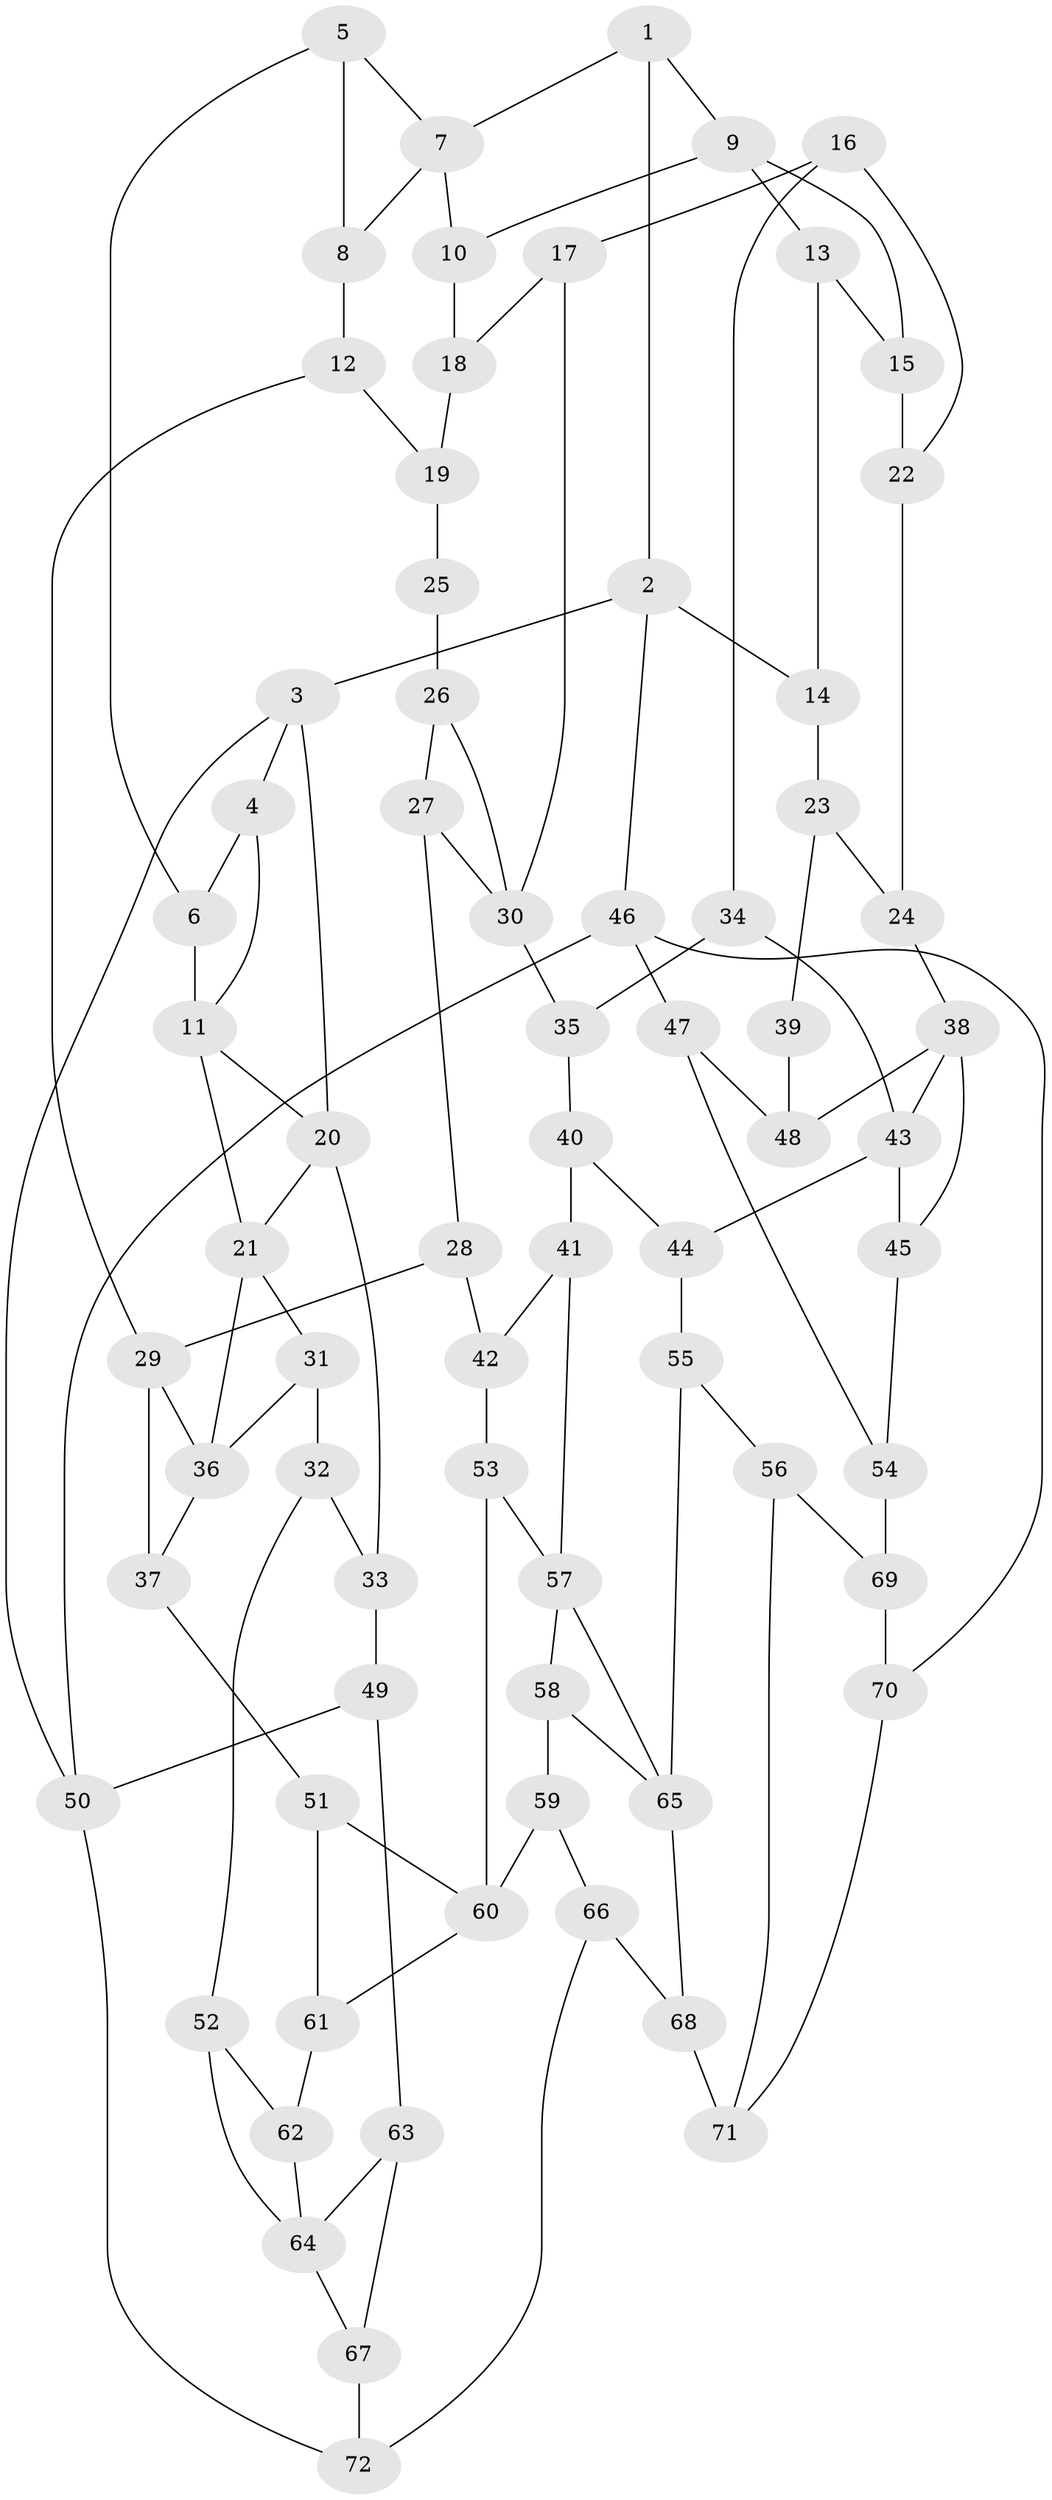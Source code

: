 // original degree distribution, {3: 0.0196078431372549, 4: 0.21568627450980393, 6: 0.19607843137254902, 5: 0.5686274509803921}
// Generated by graph-tools (version 1.1) at 2025/38/03/04/25 23:38:29]
// undirected, 72 vertices, 116 edges
graph export_dot {
  node [color=gray90,style=filled];
  1;
  2;
  3;
  4;
  5;
  6;
  7;
  8;
  9;
  10;
  11;
  12;
  13;
  14;
  15;
  16;
  17;
  18;
  19;
  20;
  21;
  22;
  23;
  24;
  25;
  26;
  27;
  28;
  29;
  30;
  31;
  32;
  33;
  34;
  35;
  36;
  37;
  38;
  39;
  40;
  41;
  42;
  43;
  44;
  45;
  46;
  47;
  48;
  49;
  50;
  51;
  52;
  53;
  54;
  55;
  56;
  57;
  58;
  59;
  60;
  61;
  62;
  63;
  64;
  65;
  66;
  67;
  68;
  69;
  70;
  71;
  72;
  1 -- 2 [weight=1.0];
  1 -- 7 [weight=1.0];
  1 -- 9 [weight=1.0];
  2 -- 3 [weight=1.0];
  2 -- 14 [weight=1.0];
  2 -- 46 [weight=1.0];
  3 -- 4 [weight=1.0];
  3 -- 20 [weight=1.0];
  3 -- 50 [weight=1.0];
  4 -- 6 [weight=1.0];
  4 -- 11 [weight=1.0];
  5 -- 6 [weight=1.0];
  5 -- 7 [weight=1.0];
  5 -- 8 [weight=1.0];
  6 -- 11 [weight=1.0];
  7 -- 8 [weight=1.0];
  7 -- 10 [weight=1.0];
  8 -- 12 [weight=1.0];
  9 -- 10 [weight=1.0];
  9 -- 13 [weight=1.0];
  9 -- 15 [weight=1.0];
  10 -- 18 [weight=1.0];
  11 -- 20 [weight=1.0];
  11 -- 21 [weight=1.0];
  12 -- 19 [weight=1.0];
  12 -- 29 [weight=1.0];
  13 -- 14 [weight=1.0];
  13 -- 15 [weight=1.0];
  14 -- 23 [weight=1.0];
  15 -- 22 [weight=2.0];
  16 -- 17 [weight=1.0];
  16 -- 22 [weight=1.0];
  16 -- 34 [weight=1.0];
  17 -- 18 [weight=1.0];
  17 -- 30 [weight=1.0];
  18 -- 19 [weight=1.0];
  19 -- 25 [weight=1.0];
  20 -- 21 [weight=1.0];
  20 -- 33 [weight=1.0];
  21 -- 31 [weight=1.0];
  21 -- 36 [weight=1.0];
  22 -- 24 [weight=1.0];
  23 -- 24 [weight=1.0];
  23 -- 39 [weight=2.0];
  24 -- 38 [weight=1.0];
  25 -- 26 [weight=2.0];
  26 -- 27 [weight=1.0];
  26 -- 30 [weight=1.0];
  27 -- 28 [weight=1.0];
  27 -- 30 [weight=1.0];
  28 -- 29 [weight=1.0];
  28 -- 42 [weight=1.0];
  29 -- 36 [weight=1.0];
  29 -- 37 [weight=1.0];
  30 -- 35 [weight=1.0];
  31 -- 32 [weight=1.0];
  31 -- 36 [weight=1.0];
  32 -- 33 [weight=1.0];
  32 -- 52 [weight=1.0];
  33 -- 49 [weight=1.0];
  34 -- 35 [weight=1.0];
  34 -- 43 [weight=1.0];
  35 -- 40 [weight=1.0];
  36 -- 37 [weight=1.0];
  37 -- 51 [weight=1.0];
  38 -- 43 [weight=1.0];
  38 -- 45 [weight=1.0];
  38 -- 48 [weight=1.0];
  39 -- 48 [weight=2.0];
  40 -- 41 [weight=1.0];
  40 -- 44 [weight=1.0];
  41 -- 42 [weight=1.0];
  41 -- 57 [weight=1.0];
  42 -- 53 [weight=1.0];
  43 -- 44 [weight=1.0];
  43 -- 45 [weight=1.0];
  44 -- 55 [weight=1.0];
  45 -- 54 [weight=1.0];
  46 -- 47 [weight=1.0];
  46 -- 50 [weight=1.0];
  46 -- 70 [weight=1.0];
  47 -- 48 [weight=1.0];
  47 -- 54 [weight=1.0];
  49 -- 50 [weight=1.0];
  49 -- 63 [weight=1.0];
  50 -- 72 [weight=1.0];
  51 -- 60 [weight=1.0];
  51 -- 61 [weight=1.0];
  52 -- 62 [weight=1.0];
  52 -- 64 [weight=1.0];
  53 -- 57 [weight=1.0];
  53 -- 60 [weight=1.0];
  54 -- 69 [weight=2.0];
  55 -- 56 [weight=1.0];
  55 -- 65 [weight=1.0];
  56 -- 69 [weight=1.0];
  56 -- 71 [weight=1.0];
  57 -- 58 [weight=1.0];
  57 -- 65 [weight=1.0];
  58 -- 59 [weight=1.0];
  58 -- 65 [weight=1.0];
  59 -- 60 [weight=1.0];
  59 -- 66 [weight=1.0];
  60 -- 61 [weight=1.0];
  61 -- 62 [weight=2.0];
  62 -- 64 [weight=1.0];
  63 -- 64 [weight=1.0];
  63 -- 67 [weight=1.0];
  64 -- 67 [weight=1.0];
  65 -- 68 [weight=1.0];
  66 -- 68 [weight=1.0];
  66 -- 72 [weight=1.0];
  67 -- 72 [weight=2.0];
  68 -- 71 [weight=2.0];
  69 -- 70 [weight=1.0];
  70 -- 71 [weight=1.0];
}
